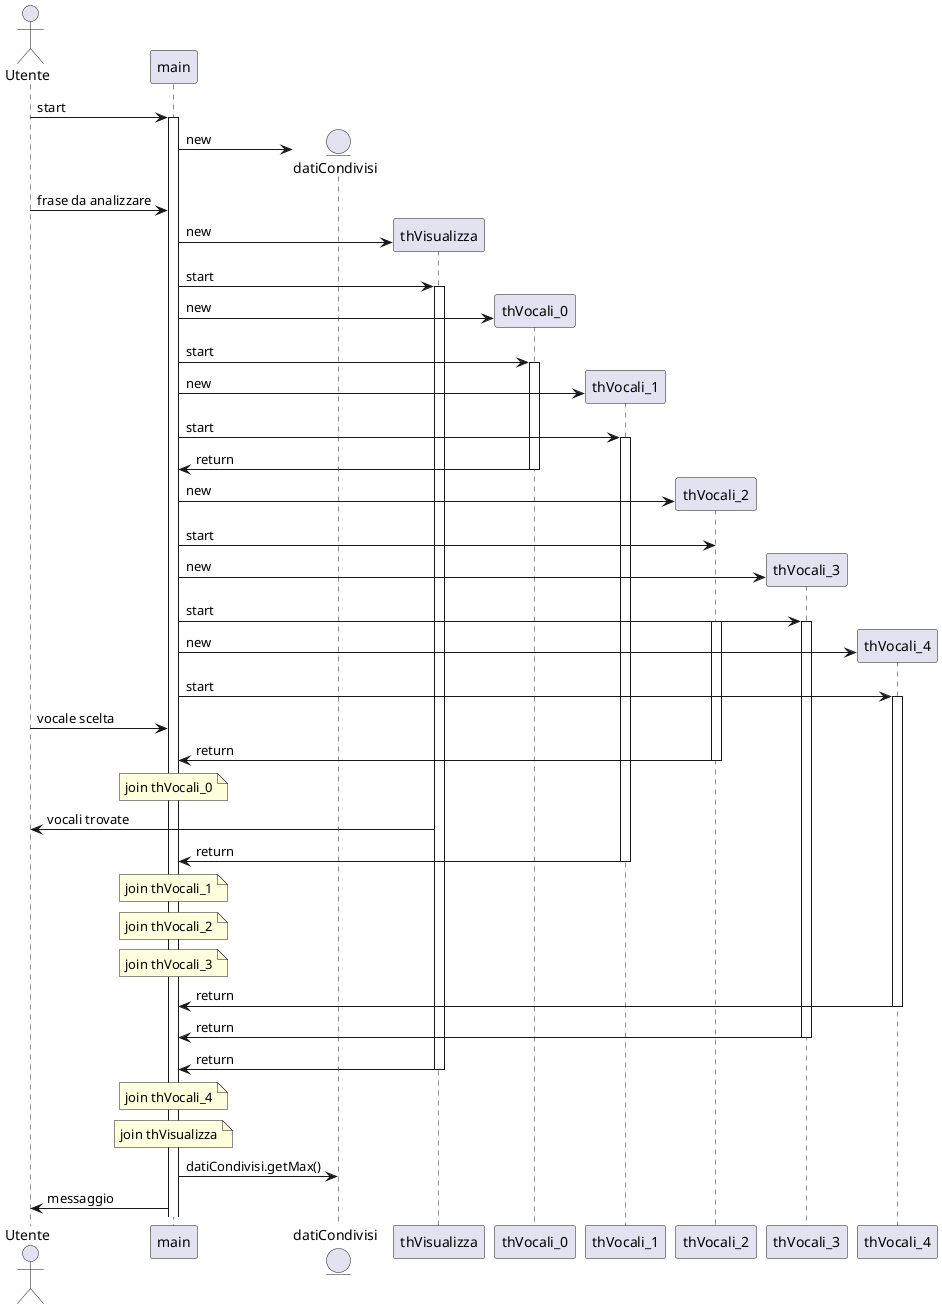 @startuml
actor Utente
participant main
entity datiCondivisi

Utente -> main ++ : start

main -> datiCondivisi ** : new
Utente -> main : frase da analizzare
main -> thVisualizza ** : new
main -> thVisualizza ++ : start
main -> thVocali_0 ** : new
main -> thVocali_0 ++ : start
main -> thVocali_1 ** : new
main -> thVocali_1 ++ : start

thVocali_0 -> main -- : return

main -> thVocali_2 ** : new
main -> thVocali_2 : start
main -> thVocali_3 ** : new
main -> thVocali_3 ++ : start
activate thVocali_2
main -> thVocali_4 ** : new
main -> thVocali_4 ++ : start

Utente -> main : vocale scelta


thVocali_2 -> main : return
deactivate thVocali_2
note over main : join thVocali_0

thVisualizza -> Utente : vocali trovate

thVocali_1 -> main : return
deactivate thVocali_1
note over main : join thVocali_1
note over main : join thVocali_2
note over main : join thVocali_3


thVocali_4 -> main : return
deactivate thVocali_4

thVocali_3 -> main : return
deactivate thVocali_3

thVisualizza -> main : return
deactivate thVisualizza
note over main : join thVocali_4
note over main : join thVisualizza

main -> datiCondivisi : datiCondivisi.getMax()
main -> Utente : messaggio
@enduml
